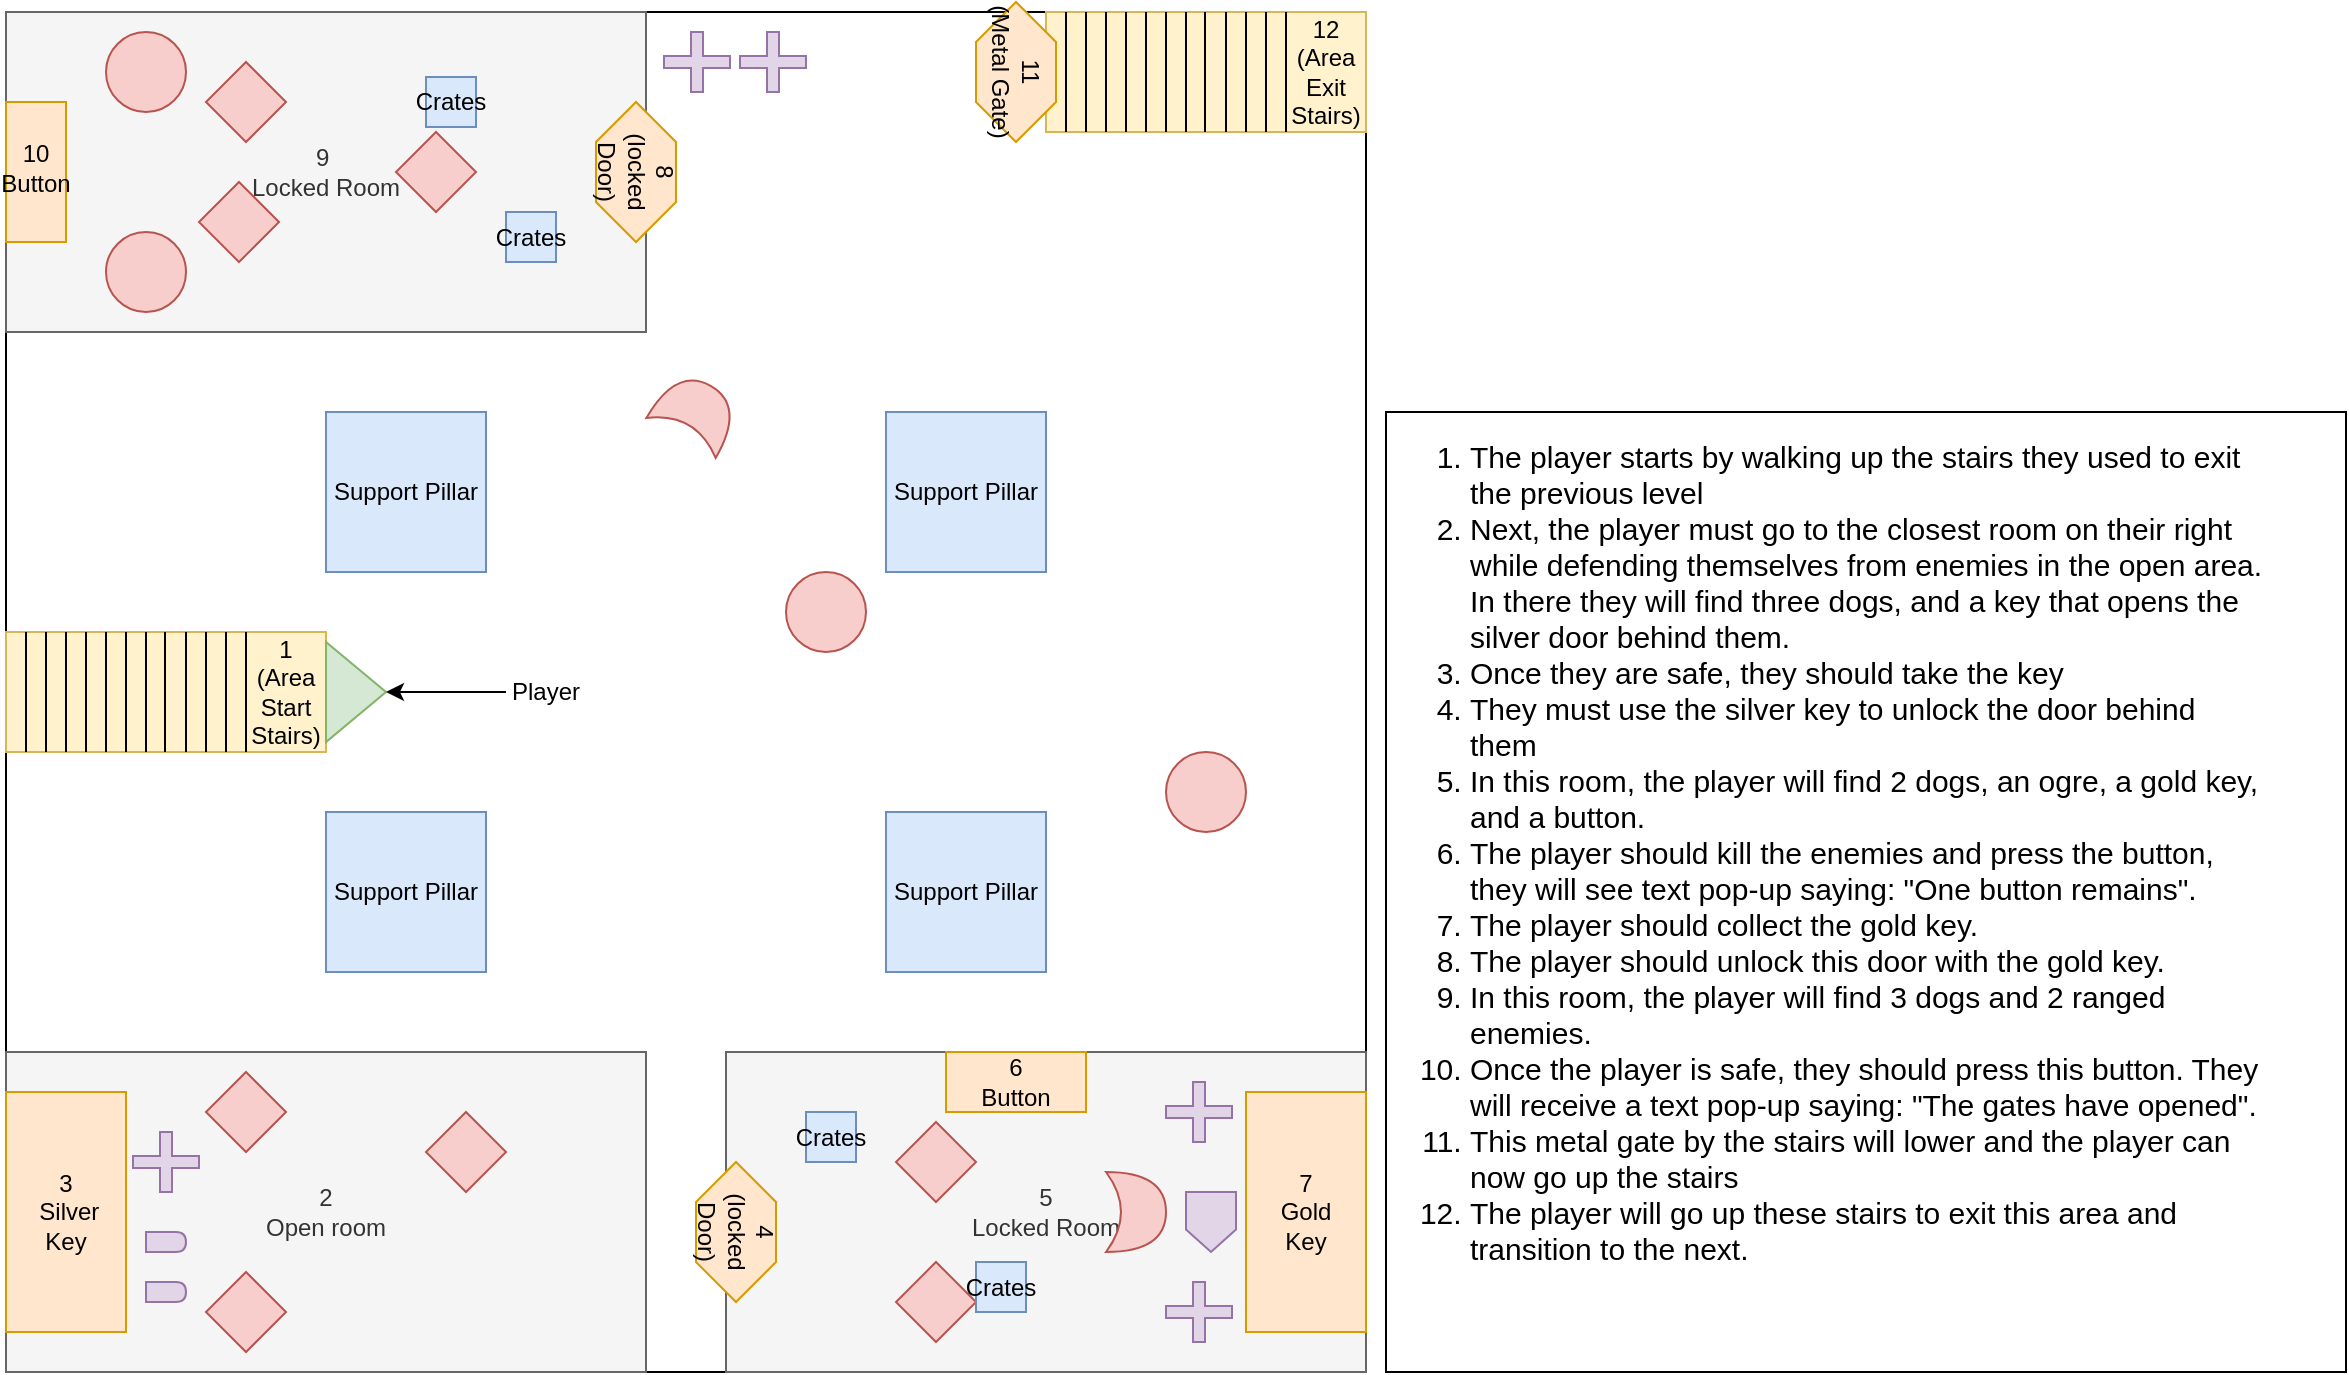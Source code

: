 <mxfile version="13.10.2" type="device"><diagram id="Jl-Xw54En6sZQMQXRUK3" name="Page-1"><mxGraphModel dx="1422" dy="762" grid="1" gridSize="10" guides="1" tooltips="1" connect="1" arrows="1" fold="1" page="1" pageScale="1" pageWidth="850" pageHeight="1100" math="0" shadow="0"><root><mxCell id="0"/><mxCell id="1" parent="0"/><mxCell id="yzH5U1PhLBplcRmfbQ0s-1" value="" style="whiteSpace=wrap;html=1;aspect=fixed;fillColor=none;" vertex="1" parent="1"><mxGeometry x="80" y="40" width="680" height="680" as="geometry"/></mxCell><mxCell id="yzH5U1PhLBplcRmfbQ0s-2" value="Support Pillar" style="whiteSpace=wrap;html=1;aspect=fixed;fillColor=#dae8fc;strokeColor=#6c8ebf;" vertex="1" parent="1"><mxGeometry x="240" y="240" width="80" height="80" as="geometry"/></mxCell><mxCell id="yzH5U1PhLBplcRmfbQ0s-3" value="Support Pillar" style="whiteSpace=wrap;html=1;aspect=fixed;fillColor=#dae8fc;strokeColor=#6c8ebf;" vertex="1" parent="1"><mxGeometry x="520" y="240" width="80" height="80" as="geometry"/></mxCell><mxCell id="yzH5U1PhLBplcRmfbQ0s-4" value="Support Pillar" style="whiteSpace=wrap;html=1;aspect=fixed;fillColor=#dae8fc;strokeColor=#6c8ebf;" vertex="1" parent="1"><mxGeometry x="520" y="440" width="80" height="80" as="geometry"/></mxCell><mxCell id="yzH5U1PhLBplcRmfbQ0s-5" value="Support Pillar" style="whiteSpace=wrap;html=1;aspect=fixed;fillColor=#dae8fc;strokeColor=#6c8ebf;" vertex="1" parent="1"><mxGeometry x="240" y="440" width="80" height="80" as="geometry"/></mxCell><mxCell id="yzH5U1PhLBplcRmfbQ0s-7" value="" style="group" vertex="1" connectable="0" parent="1"><mxGeometry x="80" y="350" width="160" height="60" as="geometry"/></mxCell><mxCell id="yzH5U1PhLBplcRmfbQ0s-8" value="" style="rounded=0;whiteSpace=wrap;html=1;fillColor=#fff2cc;strokeColor=#d6b656;" vertex="1" parent="yzH5U1PhLBplcRmfbQ0s-7"><mxGeometry width="160" height="60" as="geometry"/></mxCell><mxCell id="yzH5U1PhLBplcRmfbQ0s-9" value="" style="endArrow=none;html=1;exitX=0.25;exitY=1;exitDx=0;exitDy=0;entryX=0.25;entryY=0;entryDx=0;entryDy=0;" edge="1" parent="yzH5U1PhLBplcRmfbQ0s-7" source="yzH5U1PhLBplcRmfbQ0s-8" target="yzH5U1PhLBplcRmfbQ0s-8"><mxGeometry width="50" height="50" relative="1" as="geometry"><mxPoint x="30" y="50" as="sourcePoint"/><mxPoint x="80" as="targetPoint"/></mxGeometry></mxCell><mxCell id="yzH5U1PhLBplcRmfbQ0s-10" value="" style="endArrow=none;html=1;exitX=0.25;exitY=1;exitDx=0;exitDy=0;entryX=0.25;entryY=0;entryDx=0;entryDy=0;" edge="1" parent="yzH5U1PhLBplcRmfbQ0s-7"><mxGeometry width="50" height="50" relative="1" as="geometry"><mxPoint x="70" y="60" as="sourcePoint"/><mxPoint x="70" as="targetPoint"/></mxGeometry></mxCell><mxCell id="yzH5U1PhLBplcRmfbQ0s-11" value="" style="endArrow=none;html=1;exitX=0.25;exitY=1;exitDx=0;exitDy=0;entryX=0.25;entryY=0;entryDx=0;entryDy=0;" edge="1" parent="yzH5U1PhLBplcRmfbQ0s-7"><mxGeometry width="50" height="50" relative="1" as="geometry"><mxPoint x="120" y="60" as="sourcePoint"/><mxPoint x="120" as="targetPoint"/></mxGeometry></mxCell><mxCell id="yzH5U1PhLBplcRmfbQ0s-12" value="" style="endArrow=none;html=1;exitX=0.25;exitY=1;exitDx=0;exitDy=0;entryX=0.25;entryY=0;entryDx=0;entryDy=0;" edge="1" parent="yzH5U1PhLBplcRmfbQ0s-7"><mxGeometry width="50" height="50" relative="1" as="geometry"><mxPoint x="110" y="60" as="sourcePoint"/><mxPoint x="110" as="targetPoint"/></mxGeometry></mxCell><mxCell id="yzH5U1PhLBplcRmfbQ0s-13" value="" style="endArrow=none;html=1;exitX=0.25;exitY=1;exitDx=0;exitDy=0;entryX=0.25;entryY=0;entryDx=0;entryDy=0;" edge="1" parent="yzH5U1PhLBplcRmfbQ0s-7"><mxGeometry width="50" height="50" relative="1" as="geometry"><mxPoint x="100" y="60" as="sourcePoint"/><mxPoint x="100" as="targetPoint"/></mxGeometry></mxCell><mxCell id="yzH5U1PhLBplcRmfbQ0s-14" value="" style="endArrow=none;html=1;exitX=0.25;exitY=1;exitDx=0;exitDy=0;entryX=0.25;entryY=0;entryDx=0;entryDy=0;" edge="1" parent="yzH5U1PhLBplcRmfbQ0s-7"><mxGeometry width="50" height="50" relative="1" as="geometry"><mxPoint x="90" y="60" as="sourcePoint"/><mxPoint x="90" as="targetPoint"/></mxGeometry></mxCell><mxCell id="yzH5U1PhLBplcRmfbQ0s-15" value="" style="endArrow=none;html=1;exitX=0.25;exitY=1;exitDx=0;exitDy=0;entryX=0.25;entryY=0;entryDx=0;entryDy=0;" edge="1" parent="yzH5U1PhLBplcRmfbQ0s-7"><mxGeometry width="50" height="50" relative="1" as="geometry"><mxPoint x="60" y="60" as="sourcePoint"/><mxPoint x="60" as="targetPoint"/></mxGeometry></mxCell><mxCell id="yzH5U1PhLBplcRmfbQ0s-16" value="" style="endArrow=none;html=1;exitX=0.25;exitY=1;exitDx=0;exitDy=0;entryX=0.25;entryY=0;entryDx=0;entryDy=0;" edge="1" parent="yzH5U1PhLBplcRmfbQ0s-7"><mxGeometry width="50" height="50" relative="1" as="geometry"><mxPoint x="50" y="60" as="sourcePoint"/><mxPoint x="50" as="targetPoint"/></mxGeometry></mxCell><mxCell id="yzH5U1PhLBplcRmfbQ0s-17" value="" style="endArrow=none;html=1;exitX=0.25;exitY=1;exitDx=0;exitDy=0;entryX=0.25;entryY=0;entryDx=0;entryDy=0;" edge="1" parent="yzH5U1PhLBplcRmfbQ0s-7"><mxGeometry width="50" height="50" relative="1" as="geometry"><mxPoint x="30" y="60" as="sourcePoint"/><mxPoint x="30" as="targetPoint"/></mxGeometry></mxCell><mxCell id="yzH5U1PhLBplcRmfbQ0s-18" value="" style="endArrow=none;html=1;exitX=0.25;exitY=1;exitDx=0;exitDy=0;entryX=0.25;entryY=0;entryDx=0;entryDy=0;" edge="1" parent="yzH5U1PhLBplcRmfbQ0s-7"><mxGeometry width="50" height="50" relative="1" as="geometry"><mxPoint x="20" y="60" as="sourcePoint"/><mxPoint x="20" as="targetPoint"/></mxGeometry></mxCell><mxCell id="yzH5U1PhLBplcRmfbQ0s-19" value="" style="endArrow=none;html=1;exitX=0.25;exitY=1;exitDx=0;exitDy=0;entryX=0.25;entryY=0;entryDx=0;entryDy=0;" edge="1" parent="yzH5U1PhLBplcRmfbQ0s-7"><mxGeometry width="50" height="50" relative="1" as="geometry"><mxPoint x="10" y="60" as="sourcePoint"/><mxPoint x="10" as="targetPoint"/></mxGeometry></mxCell><mxCell id="yzH5U1PhLBplcRmfbQ0s-20" value="" style="endArrow=none;html=1;exitX=0.25;exitY=1;exitDx=0;exitDy=0;entryX=0.25;entryY=0;entryDx=0;entryDy=0;" edge="1" parent="yzH5U1PhLBplcRmfbQ0s-7"><mxGeometry width="50" height="50" relative="1" as="geometry"><mxPoint x="79.5" y="60" as="sourcePoint"/><mxPoint x="79.5" as="targetPoint"/></mxGeometry></mxCell><mxCell id="yzH5U1PhLBplcRmfbQ0s-21" value="1&lt;br&gt;(Area Start Stairs)" style="text;html=1;strokeColor=none;fillColor=none;align=center;verticalAlign=middle;whiteSpace=wrap;rounded=0;" vertex="1" parent="yzH5U1PhLBplcRmfbQ0s-7"><mxGeometry x="125" y="20" width="30" height="20" as="geometry"/></mxCell><mxCell id="yzH5U1PhLBplcRmfbQ0s-38" value="2&lt;br&gt;Open room" style="rounded=0;whiteSpace=wrap;html=1;fillColor=#f5f5f5;strokeColor=#666666;fontColor=#333333;" vertex="1" parent="1"><mxGeometry x="80" y="560" width="320" height="160" as="geometry"/></mxCell><mxCell id="yzH5U1PhLBplcRmfbQ0s-39" value="5&lt;br&gt;Locked Room" style="rounded=0;whiteSpace=wrap;html=1;fillColor=#f5f5f5;strokeColor=#666666;fontColor=#333333;" vertex="1" parent="1"><mxGeometry x="440" y="560" width="320" height="160" as="geometry"/></mxCell><mxCell id="yzH5U1PhLBplcRmfbQ0s-40" value="" style="triangle;whiteSpace=wrap;html=1;fillColor=#d5e8d4;strokeColor=#82b366;" vertex="1" parent="1"><mxGeometry x="240" y="355" width="30" height="50" as="geometry"/></mxCell><mxCell id="yzH5U1PhLBplcRmfbQ0s-43" value="9&amp;nbsp;&lt;br&gt;Locked Room" style="rounded=0;whiteSpace=wrap;html=1;fillColor=#f5f5f5;strokeColor=#666666;fontColor=#333333;" vertex="1" parent="1"><mxGeometry x="80" y="40" width="320" height="160" as="geometry"/></mxCell><mxCell id="yzH5U1PhLBplcRmfbQ0s-44" value="" style="group" vertex="1" connectable="0" parent="1"><mxGeometry x="600" y="40" width="160" height="60" as="geometry"/></mxCell><mxCell id="yzH5U1PhLBplcRmfbQ0s-45" value="" style="rounded=0;whiteSpace=wrap;html=1;fillColor=#fff2cc;strokeColor=#d6b656;" vertex="1" parent="yzH5U1PhLBplcRmfbQ0s-44"><mxGeometry width="160" height="60" as="geometry"/></mxCell><mxCell id="yzH5U1PhLBplcRmfbQ0s-46" value="" style="endArrow=none;html=1;exitX=0.25;exitY=1;exitDx=0;exitDy=0;entryX=0.25;entryY=0;entryDx=0;entryDy=0;" edge="1" parent="yzH5U1PhLBplcRmfbQ0s-44" source="yzH5U1PhLBplcRmfbQ0s-45" target="yzH5U1PhLBplcRmfbQ0s-45"><mxGeometry width="50" height="50" relative="1" as="geometry"><mxPoint x="30" y="50" as="sourcePoint"/><mxPoint x="80" as="targetPoint"/></mxGeometry></mxCell><mxCell id="yzH5U1PhLBplcRmfbQ0s-47" value="" style="endArrow=none;html=1;exitX=0.25;exitY=1;exitDx=0;exitDy=0;entryX=0.25;entryY=0;entryDx=0;entryDy=0;" edge="1" parent="yzH5U1PhLBplcRmfbQ0s-44"><mxGeometry width="50" height="50" relative="1" as="geometry"><mxPoint x="70" y="60" as="sourcePoint"/><mxPoint x="70" as="targetPoint"/></mxGeometry></mxCell><mxCell id="yzH5U1PhLBplcRmfbQ0s-48" value="" style="endArrow=none;html=1;exitX=0.25;exitY=1;exitDx=0;exitDy=0;entryX=0.25;entryY=0;entryDx=0;entryDy=0;" edge="1" parent="yzH5U1PhLBplcRmfbQ0s-44"><mxGeometry width="50" height="50" relative="1" as="geometry"><mxPoint x="120" y="60" as="sourcePoint"/><mxPoint x="120" as="targetPoint"/></mxGeometry></mxCell><mxCell id="yzH5U1PhLBplcRmfbQ0s-49" value="" style="endArrow=none;html=1;exitX=0.25;exitY=1;exitDx=0;exitDy=0;entryX=0.25;entryY=0;entryDx=0;entryDy=0;" edge="1" parent="yzH5U1PhLBplcRmfbQ0s-44"><mxGeometry width="50" height="50" relative="1" as="geometry"><mxPoint x="110" y="60" as="sourcePoint"/><mxPoint x="110" as="targetPoint"/></mxGeometry></mxCell><mxCell id="yzH5U1PhLBplcRmfbQ0s-50" value="" style="endArrow=none;html=1;exitX=0.25;exitY=1;exitDx=0;exitDy=0;entryX=0.25;entryY=0;entryDx=0;entryDy=0;" edge="1" parent="yzH5U1PhLBplcRmfbQ0s-44"><mxGeometry width="50" height="50" relative="1" as="geometry"><mxPoint x="100" y="60" as="sourcePoint"/><mxPoint x="100" as="targetPoint"/></mxGeometry></mxCell><mxCell id="yzH5U1PhLBplcRmfbQ0s-51" value="" style="endArrow=none;html=1;exitX=0.25;exitY=1;exitDx=0;exitDy=0;entryX=0.25;entryY=0;entryDx=0;entryDy=0;" edge="1" parent="yzH5U1PhLBplcRmfbQ0s-44"><mxGeometry width="50" height="50" relative="1" as="geometry"><mxPoint x="90" y="60" as="sourcePoint"/><mxPoint x="90" as="targetPoint"/></mxGeometry></mxCell><mxCell id="yzH5U1PhLBplcRmfbQ0s-52" value="" style="endArrow=none;html=1;exitX=0.25;exitY=1;exitDx=0;exitDy=0;entryX=0.25;entryY=0;entryDx=0;entryDy=0;" edge="1" parent="yzH5U1PhLBplcRmfbQ0s-44"><mxGeometry width="50" height="50" relative="1" as="geometry"><mxPoint x="60" y="60" as="sourcePoint"/><mxPoint x="60" as="targetPoint"/></mxGeometry></mxCell><mxCell id="yzH5U1PhLBplcRmfbQ0s-53" value="" style="endArrow=none;html=1;exitX=0.25;exitY=1;exitDx=0;exitDy=0;entryX=0.25;entryY=0;entryDx=0;entryDy=0;" edge="1" parent="yzH5U1PhLBplcRmfbQ0s-44"><mxGeometry width="50" height="50" relative="1" as="geometry"><mxPoint x="50" y="60" as="sourcePoint"/><mxPoint x="50" as="targetPoint"/></mxGeometry></mxCell><mxCell id="yzH5U1PhLBplcRmfbQ0s-54" value="" style="endArrow=none;html=1;exitX=0.25;exitY=1;exitDx=0;exitDy=0;entryX=0.25;entryY=0;entryDx=0;entryDy=0;" edge="1" parent="yzH5U1PhLBplcRmfbQ0s-44"><mxGeometry width="50" height="50" relative="1" as="geometry"><mxPoint x="30" y="60" as="sourcePoint"/><mxPoint x="30" as="targetPoint"/></mxGeometry></mxCell><mxCell id="yzH5U1PhLBplcRmfbQ0s-55" value="" style="endArrow=none;html=1;exitX=0.25;exitY=1;exitDx=0;exitDy=0;entryX=0.25;entryY=0;entryDx=0;entryDy=0;" edge="1" parent="yzH5U1PhLBplcRmfbQ0s-44"><mxGeometry width="50" height="50" relative="1" as="geometry"><mxPoint x="20" y="60" as="sourcePoint"/><mxPoint x="20" as="targetPoint"/></mxGeometry></mxCell><mxCell id="yzH5U1PhLBplcRmfbQ0s-56" value="" style="endArrow=none;html=1;exitX=0.25;exitY=1;exitDx=0;exitDy=0;entryX=0.25;entryY=0;entryDx=0;entryDy=0;" edge="1" parent="yzH5U1PhLBplcRmfbQ0s-44"><mxGeometry width="50" height="50" relative="1" as="geometry"><mxPoint x="10" y="60" as="sourcePoint"/><mxPoint x="10" as="targetPoint"/></mxGeometry></mxCell><mxCell id="yzH5U1PhLBplcRmfbQ0s-57" value="" style="endArrow=none;html=1;exitX=0.25;exitY=1;exitDx=0;exitDy=0;entryX=0.25;entryY=0;entryDx=0;entryDy=0;" edge="1" parent="yzH5U1PhLBplcRmfbQ0s-44"><mxGeometry width="50" height="50" relative="1" as="geometry"><mxPoint x="79.5" y="60" as="sourcePoint"/><mxPoint x="79.5" as="targetPoint"/></mxGeometry></mxCell><mxCell id="yzH5U1PhLBplcRmfbQ0s-58" value="12&lt;br&gt;(Area Exit Stairs)" style="text;html=1;strokeColor=none;fillColor=none;align=center;verticalAlign=middle;whiteSpace=wrap;rounded=0;" vertex="1" parent="yzH5U1PhLBplcRmfbQ0s-44"><mxGeometry x="125" y="20" width="30" height="20" as="geometry"/></mxCell><mxCell id="yzH5U1PhLBplcRmfbQ0s-59" value="11&lt;br&gt;(Metal Gate)" style="shape=hexagon;perimeter=hexagonPerimeter2;whiteSpace=wrap;html=1;fixedSize=1;strokeColor=#d79b00;fillColor=#ffe6cc;rotation=90;" vertex="1" parent="1"><mxGeometry x="550" y="50" width="70" height="40" as="geometry"/></mxCell><mxCell id="yzH5U1PhLBplcRmfbQ0s-60" value="4&lt;br&gt;(locked Door)" style="shape=hexagon;perimeter=hexagonPerimeter2;whiteSpace=wrap;html=1;fixedSize=1;strokeColor=#d79b00;fillColor=#ffe6cc;rotation=90;" vertex="1" parent="1"><mxGeometry x="410" y="630" width="70" height="40" as="geometry"/></mxCell><mxCell id="yzH5U1PhLBplcRmfbQ0s-61" value="8&lt;br&gt;(locked Door)" style="shape=hexagon;perimeter=hexagonPerimeter2;whiteSpace=wrap;html=1;fixedSize=1;strokeColor=#d79b00;fillColor=#ffe6cc;rotation=90;" vertex="1" parent="1"><mxGeometry x="360" y="100" width="70" height="40" as="geometry"/></mxCell><mxCell id="yzH5U1PhLBplcRmfbQ0s-62" value="" style="rounded=0;whiteSpace=wrap;html=1;fillColor=#ffe6cc;rotation=-90;strokeColor=#d79b00;" vertex="1" parent="1"><mxGeometry x="50" y="610" width="120" height="60" as="geometry"/></mxCell><mxCell id="yzH5U1PhLBplcRmfbQ0s-63" value="3&lt;br&gt;&amp;nbsp;Silver Key" style="text;html=1;strokeColor=none;fillColor=none;align=center;verticalAlign=middle;whiteSpace=wrap;rounded=0;" vertex="1" parent="1"><mxGeometry x="90" y="630" width="40" height="20" as="geometry"/></mxCell><mxCell id="yzH5U1PhLBplcRmfbQ0s-64" value="" style="rounded=0;whiteSpace=wrap;html=1;fillColor=#ffe6cc;rotation=-90;strokeColor=#d79b00;" vertex="1" parent="1"><mxGeometry x="670" y="610" width="120" height="60" as="geometry"/></mxCell><mxCell id="yzH5U1PhLBplcRmfbQ0s-67" style="edgeStyle=orthogonalEdgeStyle;rounded=0;orthogonalLoop=1;jettySize=auto;html=1;exitX=0.75;exitY=1;exitDx=0;exitDy=0;entryX=0.5;entryY=1;entryDx=0;entryDy=0;" edge="1" parent="1" target="yzH5U1PhLBplcRmfbQ0s-66"><mxGeometry relative="1" as="geometry"><mxPoint x="595" y="585" as="sourcePoint"/></mxGeometry></mxCell><mxCell id="yzH5U1PhLBplcRmfbQ0s-66" value="" style="rounded=0;whiteSpace=wrap;html=1;fillColor=#ffe6cc;rotation=0;strokeColor=#d79b00;" vertex="1" parent="1"><mxGeometry x="550" y="560" width="70" height="30" as="geometry"/></mxCell><mxCell id="yzH5U1PhLBplcRmfbQ0s-68" value="6&lt;br&gt;Button" style="text;html=1;strokeColor=none;fillColor=none;align=center;verticalAlign=middle;whiteSpace=wrap;rounded=0;" vertex="1" parent="1"><mxGeometry x="565" y="565" width="40" height="20" as="geometry"/></mxCell><mxCell id="yzH5U1PhLBplcRmfbQ0s-69" value="7&lt;br&gt;Gold Key" style="text;html=1;strokeColor=none;fillColor=none;align=center;verticalAlign=middle;whiteSpace=wrap;rounded=0;" vertex="1" parent="1"><mxGeometry x="710" y="630" width="40" height="20" as="geometry"/></mxCell><mxCell id="yzH5U1PhLBplcRmfbQ0s-71" value="&lt;span style=&quot;color: rgba(0 , 0 , 0 , 0) ; font-family: monospace ; font-size: 0px ; background-color: rgb(248 , 249 , 250)&quot;&gt;%3CmxGraphModel%3E%3Croot%3E%3CmxCell%20id%3D%220%22%2F%3E%3CmxCell%20id%3D%221%22%20parent%3D%220%22%2F%3E%3CmxCell%20id%3D%222%22%20value%3D%226%26lt%3Bbr%26gt%3BButton%22%20style%3D%22text%3Bhtml%3D1%3BstrokeColor%3Dnone%3BfillColor%3Dnone%3Balign%3Dcenter%3BverticalAlign%3Dmiddle%3BwhiteSpace%3Dwrap%3Brounded%3D0%3B%22%20vertex%3D%221%22%20parent%3D%221%22%3E%3CmxGeometry%20x%3D%2295%22%20y%3D%22110%22%20width%3D%2240%22%20height%3D%2220%22%20as%3D%22geometry%22%2F%3E%3C%2FmxCell%3E%3C%2Froot%3E%3C%2FmxGraphModel%3E&lt;/span&gt;" style="rounded=0;whiteSpace=wrap;html=1;fillColor=#ffe6cc;rotation=-90;strokeColor=#d79b00;" vertex="1" parent="1"><mxGeometry x="60" y="105" width="70" height="30" as="geometry"/></mxCell><mxCell id="yzH5U1PhLBplcRmfbQ0s-72" value="10&lt;br&gt;Button" style="text;html=1;strokeColor=none;fillColor=none;align=center;verticalAlign=middle;whiteSpace=wrap;rounded=0;" vertex="1" parent="1"><mxGeometry x="80" y="110" width="30" height="15" as="geometry"/></mxCell><mxCell id="yzH5U1PhLBplcRmfbQ0s-75" value="" style="endArrow=classic;html=1;entryX=1;entryY=0.5;entryDx=0;entryDy=0;exitX=0;exitY=0.5;exitDx=0;exitDy=0;" edge="1" parent="1" source="yzH5U1PhLBplcRmfbQ0s-76" target="yzH5U1PhLBplcRmfbQ0s-40"><mxGeometry width="50" height="50" relative="1" as="geometry"><mxPoint x="290" y="390" as="sourcePoint"/><mxPoint x="340" y="340" as="targetPoint"/></mxGeometry></mxCell><mxCell id="yzH5U1PhLBplcRmfbQ0s-76" value="Player" style="text;html=1;strokeColor=none;fillColor=none;align=center;verticalAlign=middle;whiteSpace=wrap;rounded=0;" vertex="1" parent="1"><mxGeometry x="330" y="370" width="40" height="20" as="geometry"/></mxCell><mxCell id="yzH5U1PhLBplcRmfbQ0s-77" value="" style="shape=xor;whiteSpace=wrap;html=1;fillColor=#f8cecc;strokeColor=#b85450;" vertex="1" parent="1"><mxGeometry x="630" y="620" width="30" height="40" as="geometry"/></mxCell><mxCell id="yzH5U1PhLBplcRmfbQ0s-79" value="" style="rhombus;whiteSpace=wrap;html=1;fillColor=#f8cecc;strokeColor=#b85450;" vertex="1" parent="1"><mxGeometry x="180" y="570" width="40" height="40" as="geometry"/></mxCell><mxCell id="yzH5U1PhLBplcRmfbQ0s-80" value="" style="rhombus;whiteSpace=wrap;html=1;fillColor=#f8cecc;strokeColor=#b85450;" vertex="1" parent="1"><mxGeometry x="180" y="670" width="40" height="40" as="geometry"/></mxCell><mxCell id="yzH5U1PhLBplcRmfbQ0s-81" value="" style="rhombus;whiteSpace=wrap;html=1;fillColor=#f8cecc;strokeColor=#b85450;" vertex="1" parent="1"><mxGeometry x="290" y="590" width="40" height="40" as="geometry"/></mxCell><mxCell id="yzH5U1PhLBplcRmfbQ0s-83" value="" style="ellipse;whiteSpace=wrap;html=1;aspect=fixed;fillColor=#f8cecc;strokeColor=#b85450;" vertex="1" parent="1"><mxGeometry x="470" y="320" width="40" height="40" as="geometry"/></mxCell><mxCell id="yzH5U1PhLBplcRmfbQ0s-84" value="" style="ellipse;whiteSpace=wrap;html=1;aspect=fixed;fillColor=#f8cecc;strokeColor=#b85450;" vertex="1" parent="1"><mxGeometry x="660" y="410" width="40" height="40" as="geometry"/></mxCell><mxCell id="yzH5U1PhLBplcRmfbQ0s-85" value="" style="rhombus;whiteSpace=wrap;html=1;fillColor=#f8cecc;strokeColor=#b85450;" vertex="1" parent="1"><mxGeometry x="180" y="65" width="40" height="40" as="geometry"/></mxCell><mxCell id="yzH5U1PhLBplcRmfbQ0s-86" value="" style="rhombus;whiteSpace=wrap;html=1;fillColor=#f8cecc;strokeColor=#b85450;" vertex="1" parent="1"><mxGeometry x="176.5" y="125" width="40" height="40" as="geometry"/></mxCell><mxCell id="yzH5U1PhLBplcRmfbQ0s-87" value="" style="ellipse;whiteSpace=wrap;html=1;aspect=fixed;fillColor=#f8cecc;strokeColor=#b85450;" vertex="1" parent="1"><mxGeometry x="130" y="50" width="40" height="40" as="geometry"/></mxCell><mxCell id="yzH5U1PhLBplcRmfbQ0s-88" value="" style="ellipse;whiteSpace=wrap;html=1;aspect=fixed;fillColor=#f8cecc;strokeColor=#b85450;" vertex="1" parent="1"><mxGeometry x="130" y="150" width="40" height="40" as="geometry"/></mxCell><mxCell id="yzH5U1PhLBplcRmfbQ0s-90" value="" style="rhombus;whiteSpace=wrap;html=1;fillColor=#f8cecc;strokeColor=#b85450;" vertex="1" parent="1"><mxGeometry x="275" y="100" width="40" height="40" as="geometry"/></mxCell><mxCell id="yzH5U1PhLBplcRmfbQ0s-91" value="" style="rhombus;whiteSpace=wrap;html=1;fillColor=#f8cecc;strokeColor=#b85450;" vertex="1" parent="1"><mxGeometry x="525" y="595" width="40" height="40" as="geometry"/></mxCell><mxCell id="yzH5U1PhLBplcRmfbQ0s-92" value="" style="rhombus;whiteSpace=wrap;html=1;fillColor=#f8cecc;strokeColor=#b85450;" vertex="1" parent="1"><mxGeometry x="525" y="665" width="40" height="40" as="geometry"/></mxCell><mxCell id="yzH5U1PhLBplcRmfbQ0s-95" value="" style="shape=xor;whiteSpace=wrap;html=1;fillColor=#f8cecc;strokeColor=#b85450;rotation=-60;" vertex="1" parent="1"><mxGeometry x="410" y="220" width="30" height="40" as="geometry"/></mxCell><mxCell id="yzH5U1PhLBplcRmfbQ0s-96" value="" style="shape=cross;whiteSpace=wrap;html=1;fillColor=#e1d5e7;strokeColor=#9673a6;" vertex="1" parent="1"><mxGeometry x="143.5" y="600" width="33" height="30" as="geometry"/></mxCell><mxCell id="yzH5U1PhLBplcRmfbQ0s-97" value="" style="shape=delay;whiteSpace=wrap;html=1;fillColor=#e1d5e7;strokeColor=#9673a6;" vertex="1" parent="1"><mxGeometry x="150" y="650" width="20" height="10" as="geometry"/></mxCell><mxCell id="yzH5U1PhLBplcRmfbQ0s-98" value="" style="shape=delay;whiteSpace=wrap;html=1;fillColor=#e1d5e7;strokeColor=#9673a6;" vertex="1" parent="1"><mxGeometry x="150" y="675" width="20" height="10" as="geometry"/></mxCell><mxCell id="yzH5U1PhLBplcRmfbQ0s-99" value="" style="shape=cross;whiteSpace=wrap;html=1;fillColor=#e1d5e7;strokeColor=#9673a6;" vertex="1" parent="1"><mxGeometry x="660" y="575" width="33" height="30" as="geometry"/></mxCell><mxCell id="yzH5U1PhLBplcRmfbQ0s-100" value="" style="shape=cross;whiteSpace=wrap;html=1;fillColor=#e1d5e7;strokeColor=#9673a6;" vertex="1" parent="1"><mxGeometry x="660" y="675" width="33" height="30" as="geometry"/></mxCell><mxCell id="yzH5U1PhLBplcRmfbQ0s-101" value="" style="shape=offPageConnector;whiteSpace=wrap;html=1;fillColor=#e1d5e7;strokeColor=#9673a6;" vertex="1" parent="1"><mxGeometry x="670" y="630" width="25" height="30" as="geometry"/></mxCell><mxCell id="yzH5U1PhLBplcRmfbQ0s-103" value="" style="shape=cross;whiteSpace=wrap;html=1;fillColor=#e1d5e7;strokeColor=#9673a6;" vertex="1" parent="1"><mxGeometry x="409" y="50" width="33" height="30" as="geometry"/></mxCell><mxCell id="yzH5U1PhLBplcRmfbQ0s-104" value="" style="shape=cross;whiteSpace=wrap;html=1;fillColor=#e1d5e7;strokeColor=#9673a6;" vertex="1" parent="1"><mxGeometry x="447" y="50" width="33" height="30" as="geometry"/></mxCell><mxCell id="yzH5U1PhLBplcRmfbQ0s-105" value="Crates" style="whiteSpace=wrap;html=1;aspect=fixed;fillColor=#dae8fc;strokeColor=#6c8ebf;" vertex="1" parent="1"><mxGeometry x="565" y="665" width="25" height="25" as="geometry"/></mxCell><mxCell id="yzH5U1PhLBplcRmfbQ0s-106" value="Crates" style="whiteSpace=wrap;html=1;aspect=fixed;fillColor=#dae8fc;strokeColor=#6c8ebf;" vertex="1" parent="1"><mxGeometry x="480" y="590" width="25" height="25" as="geometry"/></mxCell><mxCell id="yzH5U1PhLBplcRmfbQ0s-107" value="Crates" style="whiteSpace=wrap;html=1;aspect=fixed;fillColor=#dae8fc;strokeColor=#6c8ebf;" vertex="1" parent="1"><mxGeometry x="290" y="72.5" width="25" height="25" as="geometry"/></mxCell><mxCell id="yzH5U1PhLBplcRmfbQ0s-108" value="Crates" style="whiteSpace=wrap;html=1;aspect=fixed;fillColor=#dae8fc;strokeColor=#6c8ebf;" vertex="1" parent="1"><mxGeometry x="330" y="140" width="25" height="25" as="geometry"/></mxCell><mxCell id="yzH5U1PhLBplcRmfbQ0s-109" value="" style="whiteSpace=wrap;html=1;aspect=fixed;" vertex="1" parent="1"><mxGeometry x="770" y="240" width="480" height="480" as="geometry"/></mxCell><mxCell id="yzH5U1PhLBplcRmfbQ0s-110" value="&lt;ol style=&quot;font-size: 15px;&quot;&gt;&lt;li style=&quot;font-size: 15px;&quot;&gt;The player starts by walking up the stairs they used to exit the previous level&lt;/li&gt;&lt;li style=&quot;font-size: 15px;&quot;&gt;Next, the player must go to the closest room on their right while defending themselves from enemies in the open area. In there they will find three dogs, and a key that opens the silver door behind them.&lt;/li&gt;&lt;li style=&quot;font-size: 15px;&quot;&gt;Once they are safe, they should take the key&lt;/li&gt;&lt;li style=&quot;font-size: 15px;&quot;&gt;They must use the silver key to unlock the door behind them&lt;/li&gt;&lt;li style=&quot;font-size: 15px;&quot;&gt;In this room, the player will find 2 dogs, an ogre, a gold key, and a button.&lt;/li&gt;&lt;li style=&quot;font-size: 15px;&quot;&gt;The player should kill the enemies and press the button, they will see text pop-up saying: &quot;One button remains&quot;.&lt;/li&gt;&lt;li style=&quot;font-size: 15px;&quot;&gt;The player should collect the gold key.&lt;/li&gt;&lt;li style=&quot;font-size: 15px;&quot;&gt;The player should unlock this door with the gold key.&lt;/li&gt;&lt;li style=&quot;font-size: 15px;&quot;&gt;In this room, the player will find 3 dogs and 2 ranged enemies.&lt;/li&gt;&lt;li style=&quot;font-size: 15px;&quot;&gt;Once the player is safe, they should press this button. They will receive a text pop-up saying: &quot;The gates have opened&quot;.&lt;/li&gt;&lt;li style=&quot;font-size: 15px;&quot;&gt;This metal gate by the stairs will lower and the player can now go up the stairs&lt;/li&gt;&lt;li style=&quot;font-size: 15px;&quot;&gt;The player will go up these stairs to exit this area and transition to the next.&lt;/li&gt;&lt;/ol&gt;" style="text;html=1;strokeColor=none;fillColor=none;align=left;verticalAlign=middle;whiteSpace=wrap;rounded=0;fontSize=15;" vertex="1" parent="1"><mxGeometry x="770" y="450" width="440" height="20" as="geometry"/></mxCell></root></mxGraphModel></diagram></mxfile>